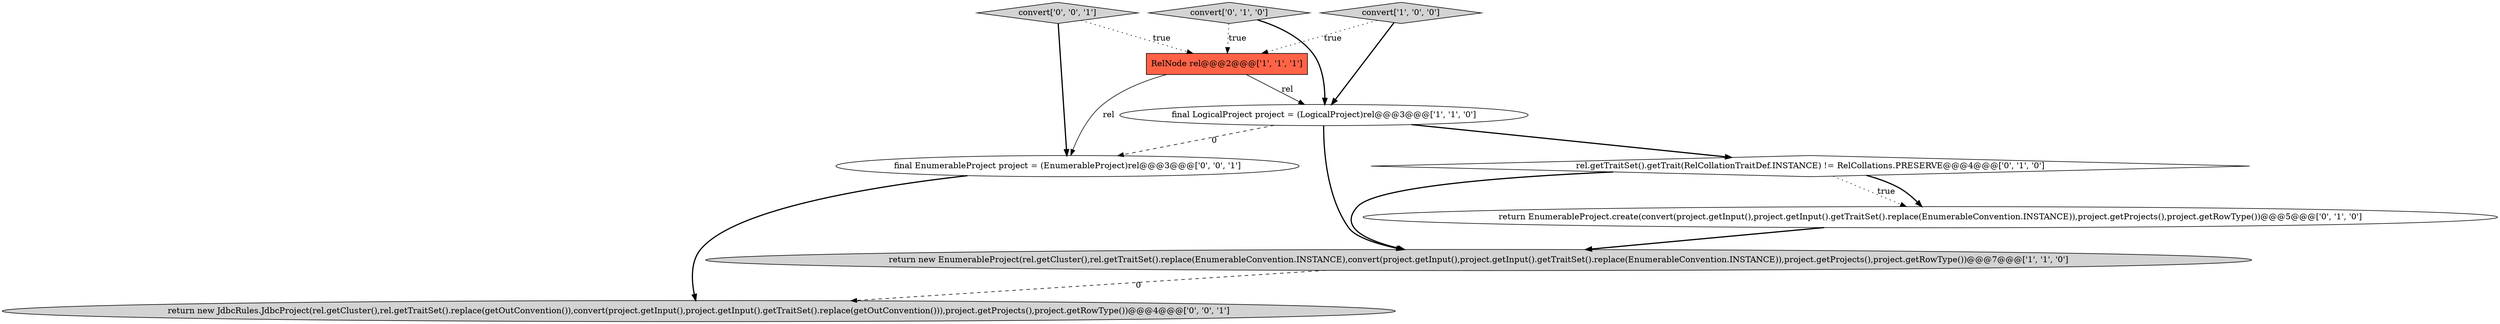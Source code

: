 digraph {
1 [style = filled, label = "final LogicalProject project = (LogicalProject)rel@@@3@@@['1', '1', '0']", fillcolor = white, shape = ellipse image = "AAA0AAABBB1BBB"];
8 [style = filled, label = "convert['0', '0', '1']", fillcolor = lightgray, shape = diamond image = "AAA0AAABBB3BBB"];
2 [style = filled, label = "RelNode rel@@@2@@@['1', '1', '1']", fillcolor = tomato, shape = box image = "AAA0AAABBB1BBB"];
7 [style = filled, label = "final EnumerableProject project = (EnumerableProject)rel@@@3@@@['0', '0', '1']", fillcolor = white, shape = ellipse image = "AAA0AAABBB3BBB"];
5 [style = filled, label = "return EnumerableProject.create(convert(project.getInput(),project.getInput().getTraitSet().replace(EnumerableConvention.INSTANCE)),project.getProjects(),project.getRowType())@@@5@@@['0', '1', '0']", fillcolor = white, shape = ellipse image = "AAA1AAABBB2BBB"];
9 [style = filled, label = "return new JdbcRules.JdbcProject(rel.getCluster(),rel.getTraitSet().replace(getOutConvention()),convert(project.getInput(),project.getInput().getTraitSet().replace(getOutConvention())),project.getProjects(),project.getRowType())@@@4@@@['0', '0', '1']", fillcolor = lightgray, shape = ellipse image = "AAA0AAABBB3BBB"];
0 [style = filled, label = "return new EnumerableProject(rel.getCluster(),rel.getTraitSet().replace(EnumerableConvention.INSTANCE),convert(project.getInput(),project.getInput().getTraitSet().replace(EnumerableConvention.INSTANCE)),project.getProjects(),project.getRowType())@@@7@@@['1', '1', '0']", fillcolor = lightgray, shape = ellipse image = "AAA0AAABBB1BBB"];
6 [style = filled, label = "rel.getTraitSet().getTrait(RelCollationTraitDef.INSTANCE) != RelCollations.PRESERVE@@@4@@@['0', '1', '0']", fillcolor = white, shape = diamond image = "AAA1AAABBB2BBB"];
4 [style = filled, label = "convert['0', '1', '0']", fillcolor = lightgray, shape = diamond image = "AAA0AAABBB2BBB"];
3 [style = filled, label = "convert['1', '0', '0']", fillcolor = lightgray, shape = diamond image = "AAA0AAABBB1BBB"];
6->0 [style = bold, label=""];
7->9 [style = bold, label=""];
8->7 [style = bold, label=""];
6->5 [style = dotted, label="true"];
1->7 [style = dashed, label="0"];
5->0 [style = bold, label=""];
4->1 [style = bold, label=""];
8->2 [style = dotted, label="true"];
4->2 [style = dotted, label="true"];
3->2 [style = dotted, label="true"];
1->6 [style = bold, label=""];
6->5 [style = bold, label=""];
0->9 [style = dashed, label="0"];
2->7 [style = solid, label="rel"];
3->1 [style = bold, label=""];
2->1 [style = solid, label="rel"];
1->0 [style = bold, label=""];
}
